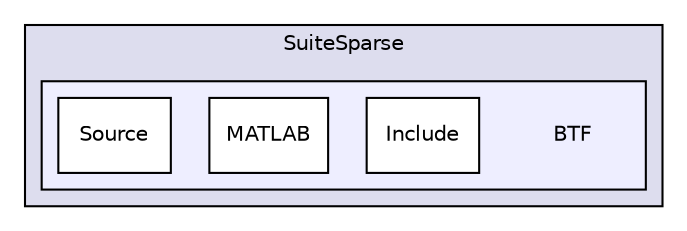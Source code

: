digraph "libs/SuiteSparse/BTF" {
  compound=true
  node [ fontsize="10", fontname="Helvetica"];
  edge [ labelfontsize="10", labelfontname="Helvetica"];
  subgraph clusterdir_bb3805179b22f9bf6cb2257a07012dea {
    graph [ bgcolor="#ddddee", pencolor="black", label="SuiteSparse" fontname="Helvetica", fontsize="10", URL="dir_bb3805179b22f9bf6cb2257a07012dea.html"]
  subgraph clusterdir_c9b26402059c5e982d23cbe1f4cb82a8 {
    graph [ bgcolor="#eeeeff", pencolor="black", label="" URL="dir_c9b26402059c5e982d23cbe1f4cb82a8.html"];
    dir_c9b26402059c5e982d23cbe1f4cb82a8 [shape=plaintext label="BTF"];
    dir_4a3ba60e09e8f1df72410add17663537 [shape=box label="Include" color="black" fillcolor="white" style="filled" URL="dir_4a3ba60e09e8f1df72410add17663537.html"];
    dir_3177f1bfe85dff8a65e72eb1336b8710 [shape=box label="MATLAB" color="black" fillcolor="white" style="filled" URL="dir_3177f1bfe85dff8a65e72eb1336b8710.html"];
    dir_4dc74f0c08dc9daabba798364a01c395 [shape=box label="Source" color="black" fillcolor="white" style="filled" URL="dir_4dc74f0c08dc9daabba798364a01c395.html"];
  }
  }
}
